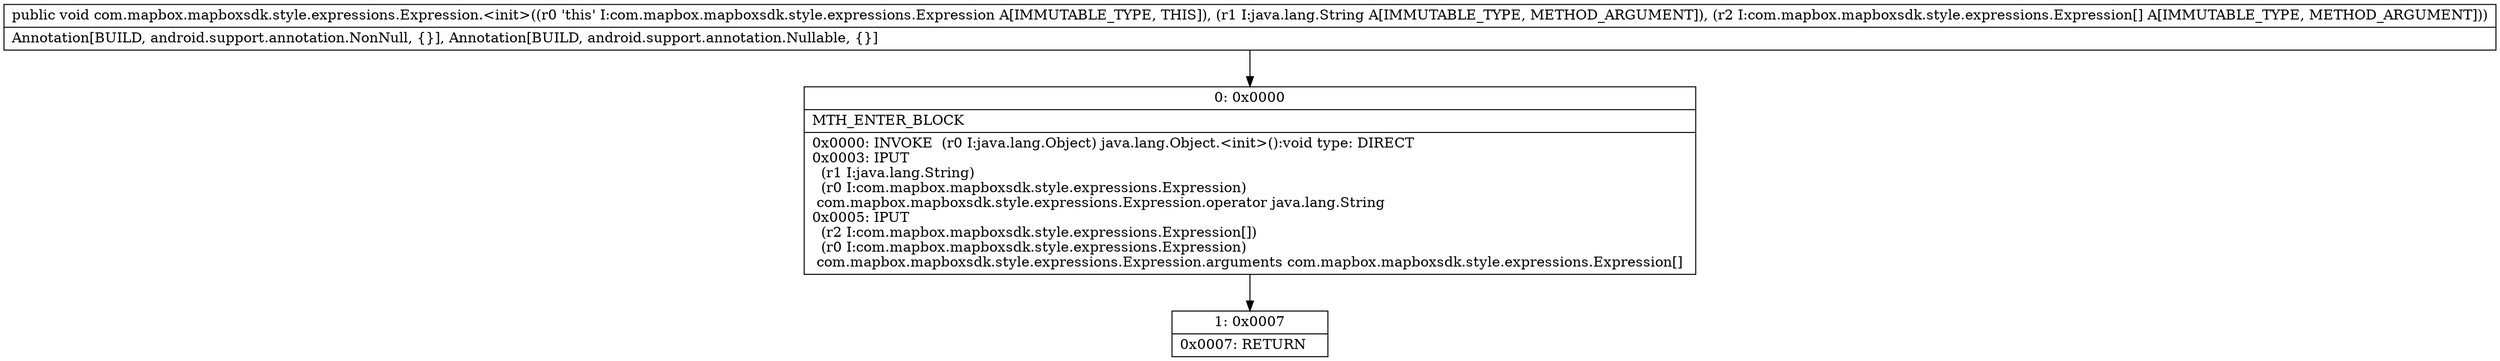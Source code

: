 digraph "CFG forcom.mapbox.mapboxsdk.style.expressions.Expression.\<init\>(Ljava\/lang\/String;[Lcom\/mapbox\/mapboxsdk\/style\/expressions\/Expression;)V" {
Node_0 [shape=record,label="{0\:\ 0x0000|MTH_ENTER_BLOCK\l|0x0000: INVOKE  (r0 I:java.lang.Object) java.lang.Object.\<init\>():void type: DIRECT \l0x0003: IPUT  \l  (r1 I:java.lang.String)\l  (r0 I:com.mapbox.mapboxsdk.style.expressions.Expression)\l com.mapbox.mapboxsdk.style.expressions.Expression.operator java.lang.String \l0x0005: IPUT  \l  (r2 I:com.mapbox.mapboxsdk.style.expressions.Expression[])\l  (r0 I:com.mapbox.mapboxsdk.style.expressions.Expression)\l com.mapbox.mapboxsdk.style.expressions.Expression.arguments com.mapbox.mapboxsdk.style.expressions.Expression[] \l}"];
Node_1 [shape=record,label="{1\:\ 0x0007|0x0007: RETURN   \l}"];
MethodNode[shape=record,label="{public void com.mapbox.mapboxsdk.style.expressions.Expression.\<init\>((r0 'this' I:com.mapbox.mapboxsdk.style.expressions.Expression A[IMMUTABLE_TYPE, THIS]), (r1 I:java.lang.String A[IMMUTABLE_TYPE, METHOD_ARGUMENT]), (r2 I:com.mapbox.mapboxsdk.style.expressions.Expression[] A[IMMUTABLE_TYPE, METHOD_ARGUMENT]))  | Annotation[BUILD, android.support.annotation.NonNull, \{\}], Annotation[BUILD, android.support.annotation.Nullable, \{\}]\l}"];
MethodNode -> Node_0;
Node_0 -> Node_1;
}

